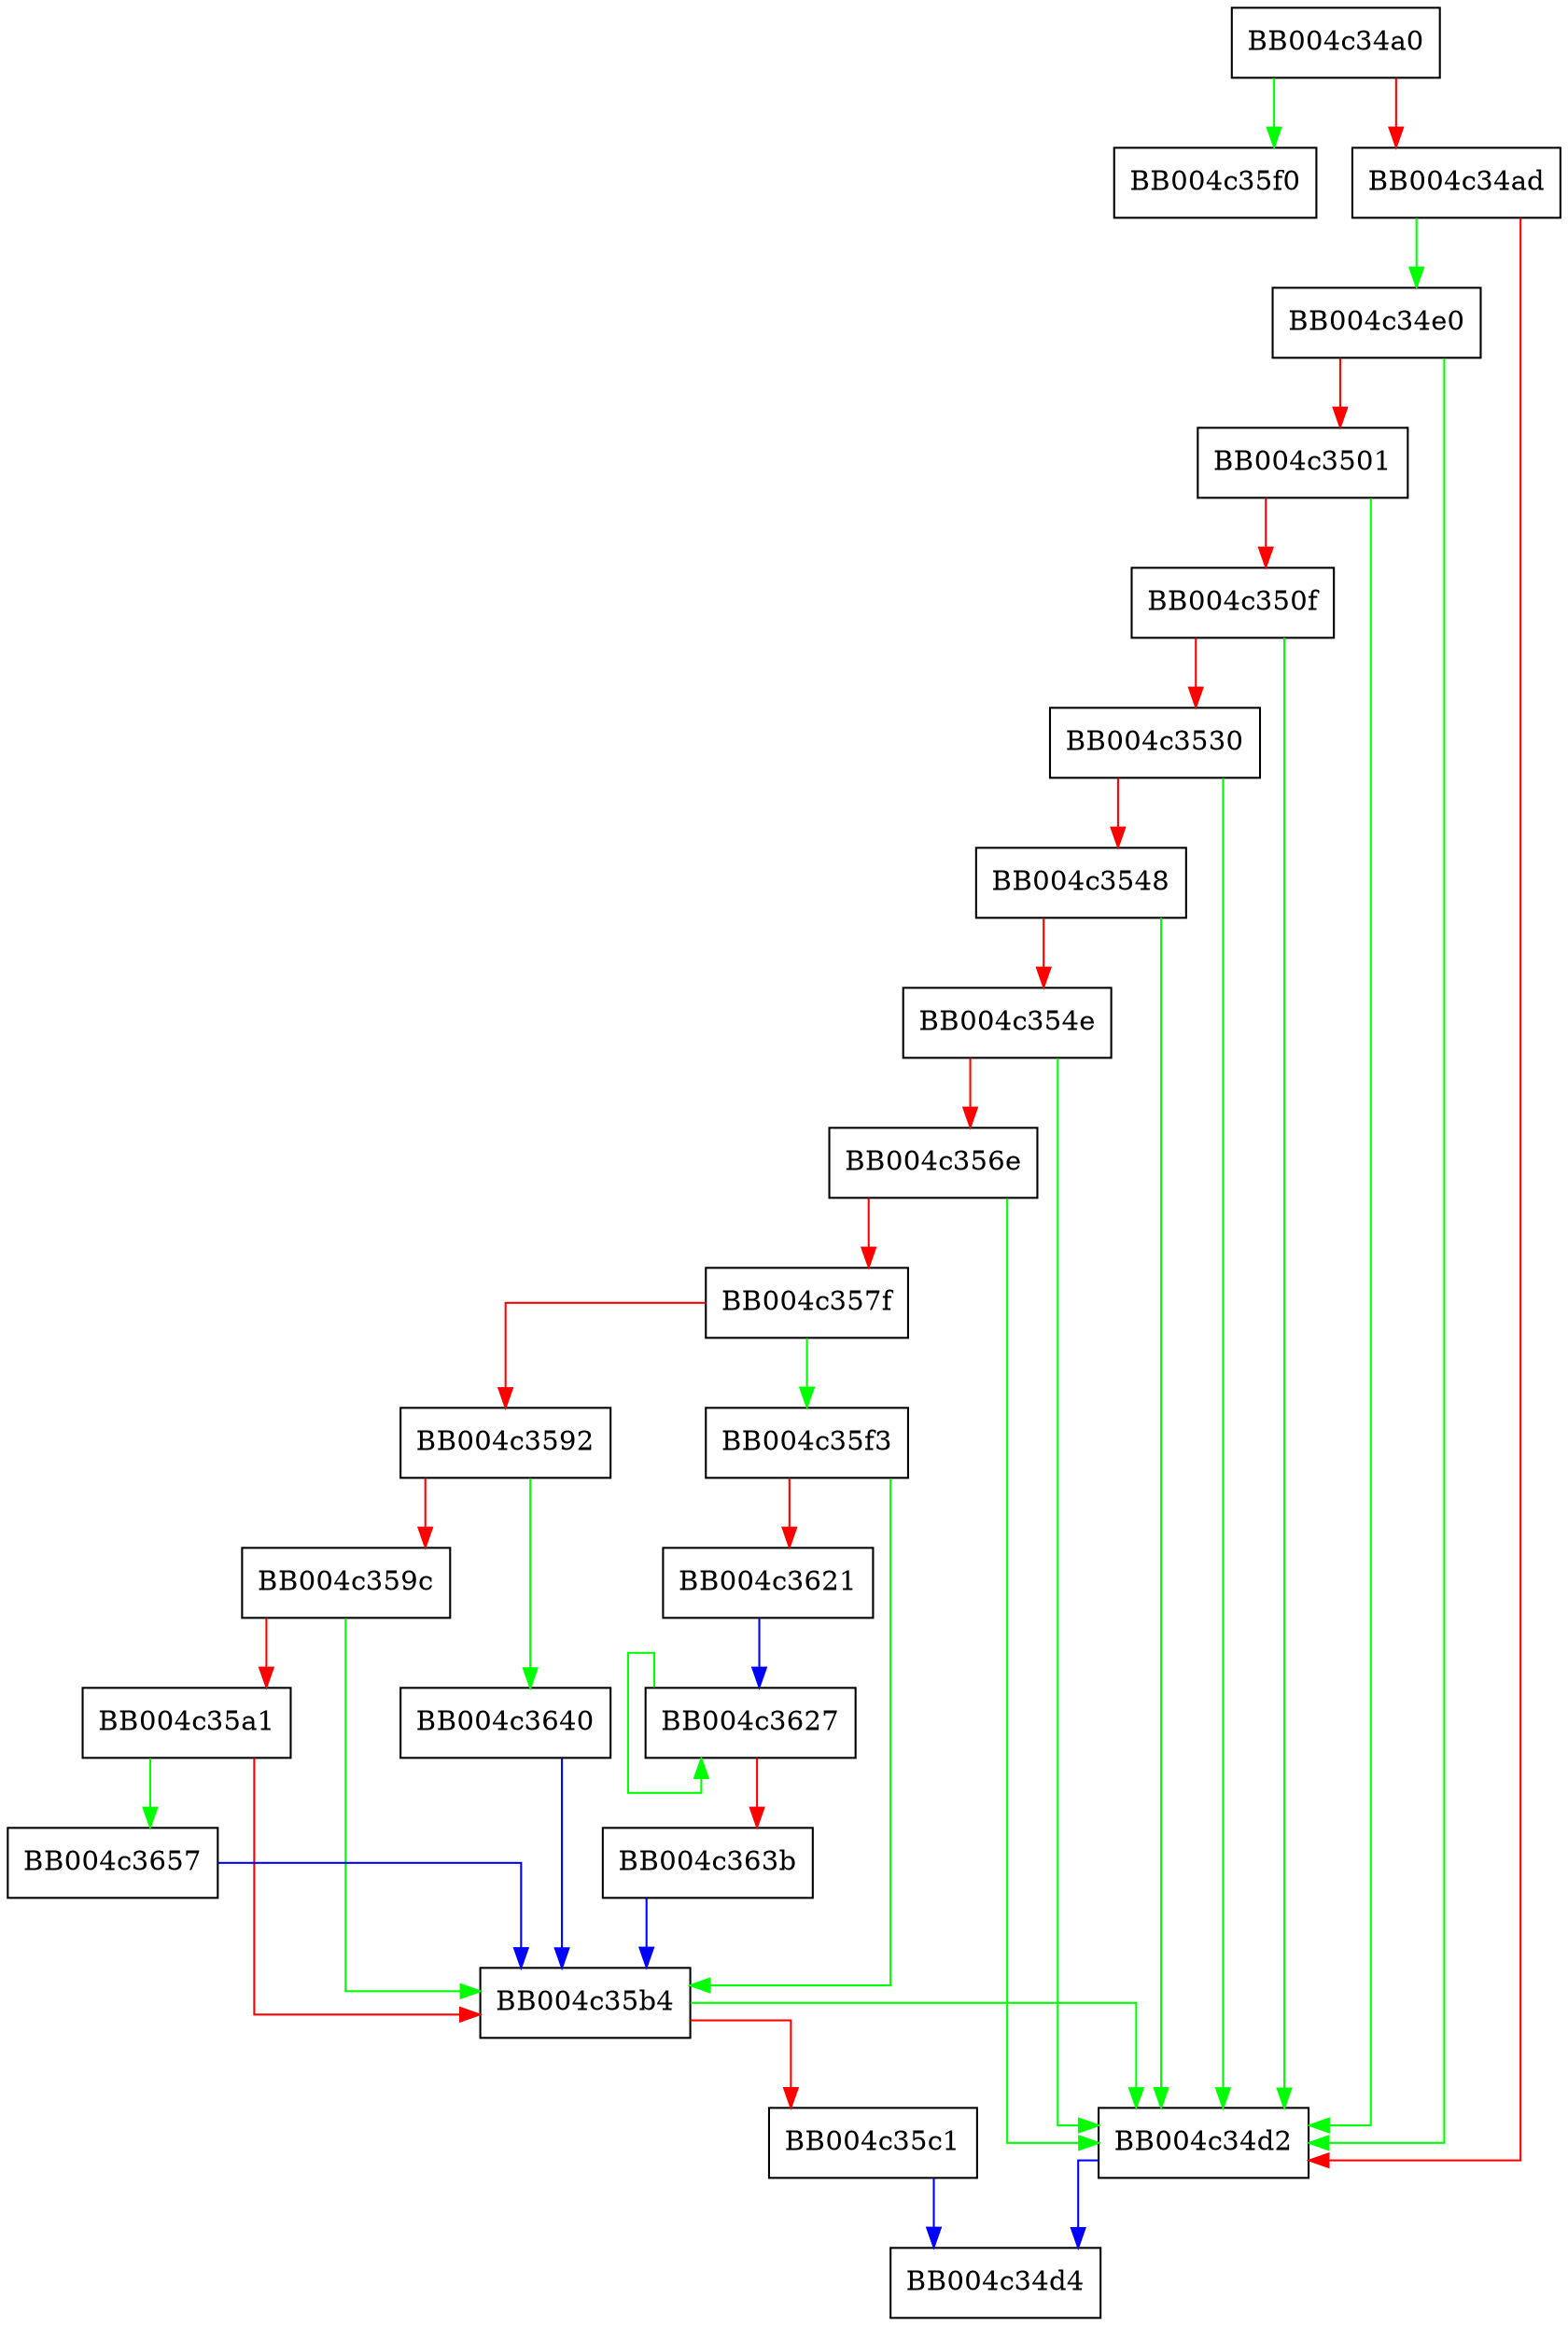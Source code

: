 digraph ossl_quic_wire_decode_transport_param_preferred_addr {
  node [shape="box"];
  graph [splines=ortho];
  BB004c34a0 -> BB004c35f0 [color="green"];
  BB004c34a0 -> BB004c34ad [color="red"];
  BB004c34ad -> BB004c34e0 [color="green"];
  BB004c34ad -> BB004c34d2 [color="red"];
  BB004c34d2 -> BB004c34d4 [color="blue"];
  BB004c34e0 -> BB004c34d2 [color="green"];
  BB004c34e0 -> BB004c3501 [color="red"];
  BB004c3501 -> BB004c34d2 [color="green"];
  BB004c3501 -> BB004c350f [color="red"];
  BB004c350f -> BB004c34d2 [color="green"];
  BB004c350f -> BB004c3530 [color="red"];
  BB004c3530 -> BB004c34d2 [color="green"];
  BB004c3530 -> BB004c3548 [color="red"];
  BB004c3548 -> BB004c34d2 [color="green"];
  BB004c3548 -> BB004c354e [color="red"];
  BB004c354e -> BB004c34d2 [color="green"];
  BB004c354e -> BB004c356e [color="red"];
  BB004c356e -> BB004c34d2 [color="green"];
  BB004c356e -> BB004c357f [color="red"];
  BB004c357f -> BB004c35f3 [color="green"];
  BB004c357f -> BB004c3592 [color="red"];
  BB004c3592 -> BB004c3640 [color="green"];
  BB004c3592 -> BB004c359c [color="red"];
  BB004c359c -> BB004c35b4 [color="green"];
  BB004c359c -> BB004c35a1 [color="red"];
  BB004c35a1 -> BB004c3657 [color="green"];
  BB004c35a1 -> BB004c35b4 [color="red"];
  BB004c35b4 -> BB004c34d2 [color="green"];
  BB004c35b4 -> BB004c35c1 [color="red"];
  BB004c35c1 -> BB004c34d4 [color="blue"];
  BB004c35f3 -> BB004c35b4 [color="green"];
  BB004c35f3 -> BB004c3621 [color="red"];
  BB004c3621 -> BB004c3627 [color="blue"];
  BB004c3627 -> BB004c3627 [color="green"];
  BB004c3627 -> BB004c363b [color="red"];
  BB004c363b -> BB004c35b4 [color="blue"];
  BB004c3640 -> BB004c35b4 [color="blue"];
  BB004c3657 -> BB004c35b4 [color="blue"];
}